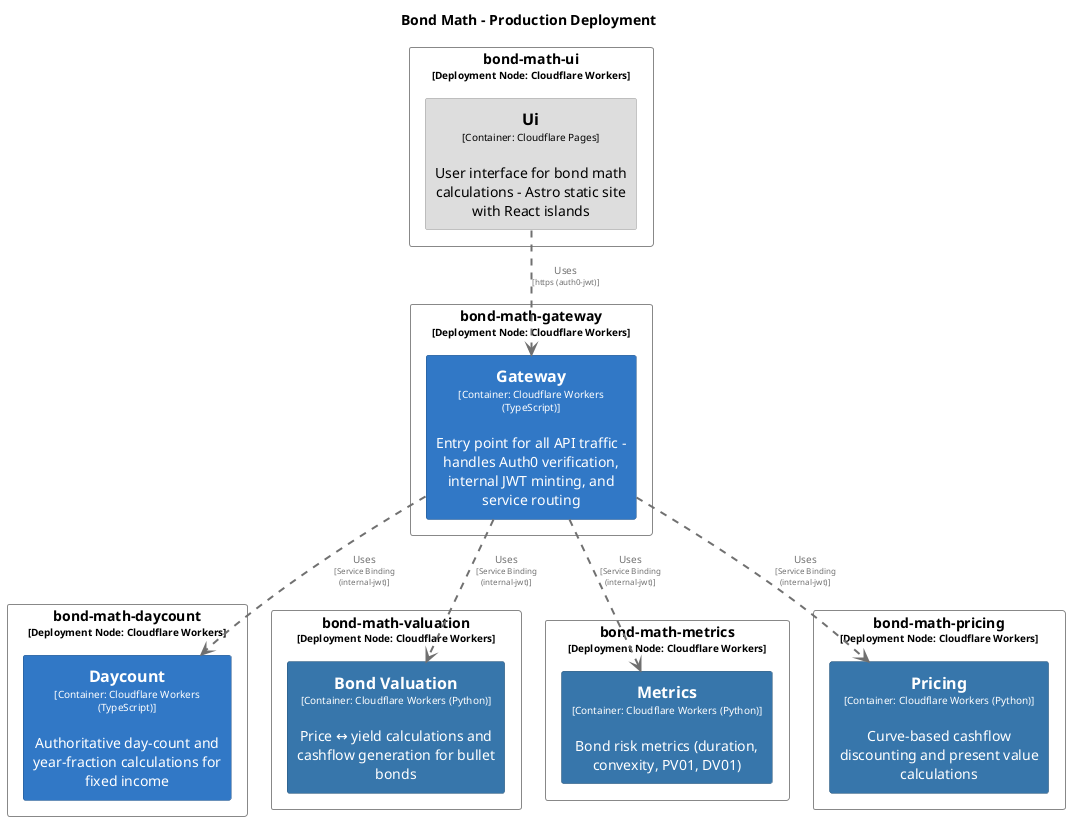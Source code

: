 @startuml
set separator none
title Bond Math - Production Deployment

top to bottom direction
skinparam ranksep 60
skinparam nodesep 30

skinparam {
  arrowFontSize 10
  defaultTextAlignment center
  wrapWidth 200
  maxMessageSize 100
}

hide stereotype

skinparam rectangle<<Production.bondmathvaluation.BondValuation_1>> {
  BackgroundColor #3776ab
  FontColor #ffffff
  BorderColor #265277
  shadowing false
}
skinparam rectangle<<Production.bondmathdaycount.Daycount_1>> {
  BackgroundColor #3178c6
  FontColor #ffffff
  BorderColor #22548a
  shadowing false
}
skinparam rectangle<<Production.bondmathgateway.Gateway_1>> {
  BackgroundColor #3178c6
  FontColor #ffffff
  BorderColor #22548a
  shadowing false
}
skinparam rectangle<<Production.bondmathmetrics.Metrics_1>> {
  BackgroundColor #3776ab
  FontColor #ffffff
  BorderColor #265277
  shadowing false
}
skinparam rectangle<<Production.bondmathpricing.Pricing_1>> {
  BackgroundColor #3776ab
  FontColor #ffffff
  BorderColor #265277
  shadowing false
}
skinparam rectangle<<Production.bondmathui.Ui_1>> {
  BackgroundColor #dddddd
  FontColor #000000
  BorderColor #9a9a9a
  shadowing false
}
skinparam rectangle<<Production.bondmathdaycount>> {
  BackgroundColor #ffffff
  FontColor #000000
  BorderColor #888888
  shadowing false
}
skinparam rectangle<<Production.bondmathgateway>> {
  BackgroundColor #ffffff
  FontColor #000000
  BorderColor #888888
  shadowing false
}
skinparam rectangle<<Production.bondmathmetrics>> {
  BackgroundColor #ffffff
  FontColor #000000
  BorderColor #888888
  shadowing false
}
skinparam rectangle<<Production.bondmathpricing>> {
  BackgroundColor #ffffff
  FontColor #000000
  BorderColor #888888
  shadowing false
}
skinparam rectangle<<Production.bondmathui>> {
  BackgroundColor #ffffff
  FontColor #000000
  BorderColor #888888
  shadowing false
}
skinparam rectangle<<Production.bondmathvaluation>> {
  BackgroundColor #ffffff
  FontColor #000000
  BorderColor #888888
  shadowing false
}

rectangle "bond-math-gateway\n<size:10>[Deployment Node: Cloudflare Workers]</size>" <<Production.bondmathgateway>> as Production.bondmathgateway {
  rectangle "==Gateway\n<size:10>[Container: Cloudflare Workers (TypeScript)]</size>\n\nEntry point for all API traffic - handles Auth0 verification, internal JWT minting, and service routing" <<Production.bondmathgateway.Gateway_1>> as Production.bondmathgateway.Gateway_1
}

rectangle "bond-math-daycount\n<size:10>[Deployment Node: Cloudflare Workers]</size>" <<Production.bondmathdaycount>> as Production.bondmathdaycount {
  rectangle "==Daycount\n<size:10>[Container: Cloudflare Workers (TypeScript)]</size>\n\nAuthoritative day-count and year-fraction calculations for fixed income" <<Production.bondmathdaycount.Daycount_1>> as Production.bondmathdaycount.Daycount_1
}

rectangle "bond-math-valuation\n<size:10>[Deployment Node: Cloudflare Workers]</size>" <<Production.bondmathvaluation>> as Production.bondmathvaluation {
  rectangle "==Bond Valuation\n<size:10>[Container: Cloudflare Workers (Python)]</size>\n\nPrice ↔ yield calculations and cashflow generation for bullet bonds" <<Production.bondmathvaluation.BondValuation_1>> as Production.bondmathvaluation.BondValuation_1
}

rectangle "bond-math-metrics\n<size:10>[Deployment Node: Cloudflare Workers]</size>" <<Production.bondmathmetrics>> as Production.bondmathmetrics {
  rectangle "==Metrics\n<size:10>[Container: Cloudflare Workers (Python)]</size>\n\nBond risk metrics (duration, convexity, PV01, DV01)" <<Production.bondmathmetrics.Metrics_1>> as Production.bondmathmetrics.Metrics_1
}

rectangle "bond-math-pricing\n<size:10>[Deployment Node: Cloudflare Workers]</size>" <<Production.bondmathpricing>> as Production.bondmathpricing {
  rectangle "==Pricing\n<size:10>[Container: Cloudflare Workers (Python)]</size>\n\nCurve-based cashflow discounting and present value calculations" <<Production.bondmathpricing.Pricing_1>> as Production.bondmathpricing.Pricing_1
}

rectangle "bond-math-ui\n<size:10>[Deployment Node: Cloudflare Workers]</size>" <<Production.bondmathui>> as Production.bondmathui {
  rectangle "==Ui\n<size:10>[Container: Cloudflare Pages]</size>\n\nUser interface for bond math calculations - Astro static site with React islands" <<Production.bondmathui.Ui_1>> as Production.bondmathui.Ui_1
}

Production.bondmathgateway.Gateway_1 .[#707070,thickness=2].> Production.bondmathdaycount.Daycount_1 : "<color:#707070>Uses\n<color:#707070><size:8>[Service Binding (internal-jwt)]</size>"
Production.bondmathgateway.Gateway_1 .[#707070,thickness=2].> Production.bondmathvaluation.BondValuation_1 : "<color:#707070>Uses\n<color:#707070><size:8>[Service Binding (internal-jwt)]</size>"
Production.bondmathgateway.Gateway_1 .[#707070,thickness=2].> Production.bondmathmetrics.Metrics_1 : "<color:#707070>Uses\n<color:#707070><size:8>[Service Binding (internal-jwt)]</size>"
Production.bondmathgateway.Gateway_1 .[#707070,thickness=2].> Production.bondmathpricing.Pricing_1 : "<color:#707070>Uses\n<color:#707070><size:8>[Service Binding (internal-jwt)]</size>"
Production.bondmathui.Ui_1 .[#707070,thickness=2].> Production.bondmathgateway.Gateway_1 : "<color:#707070>Uses\n<color:#707070><size:8>[https (auth0-jwt)]</size>"
@enduml